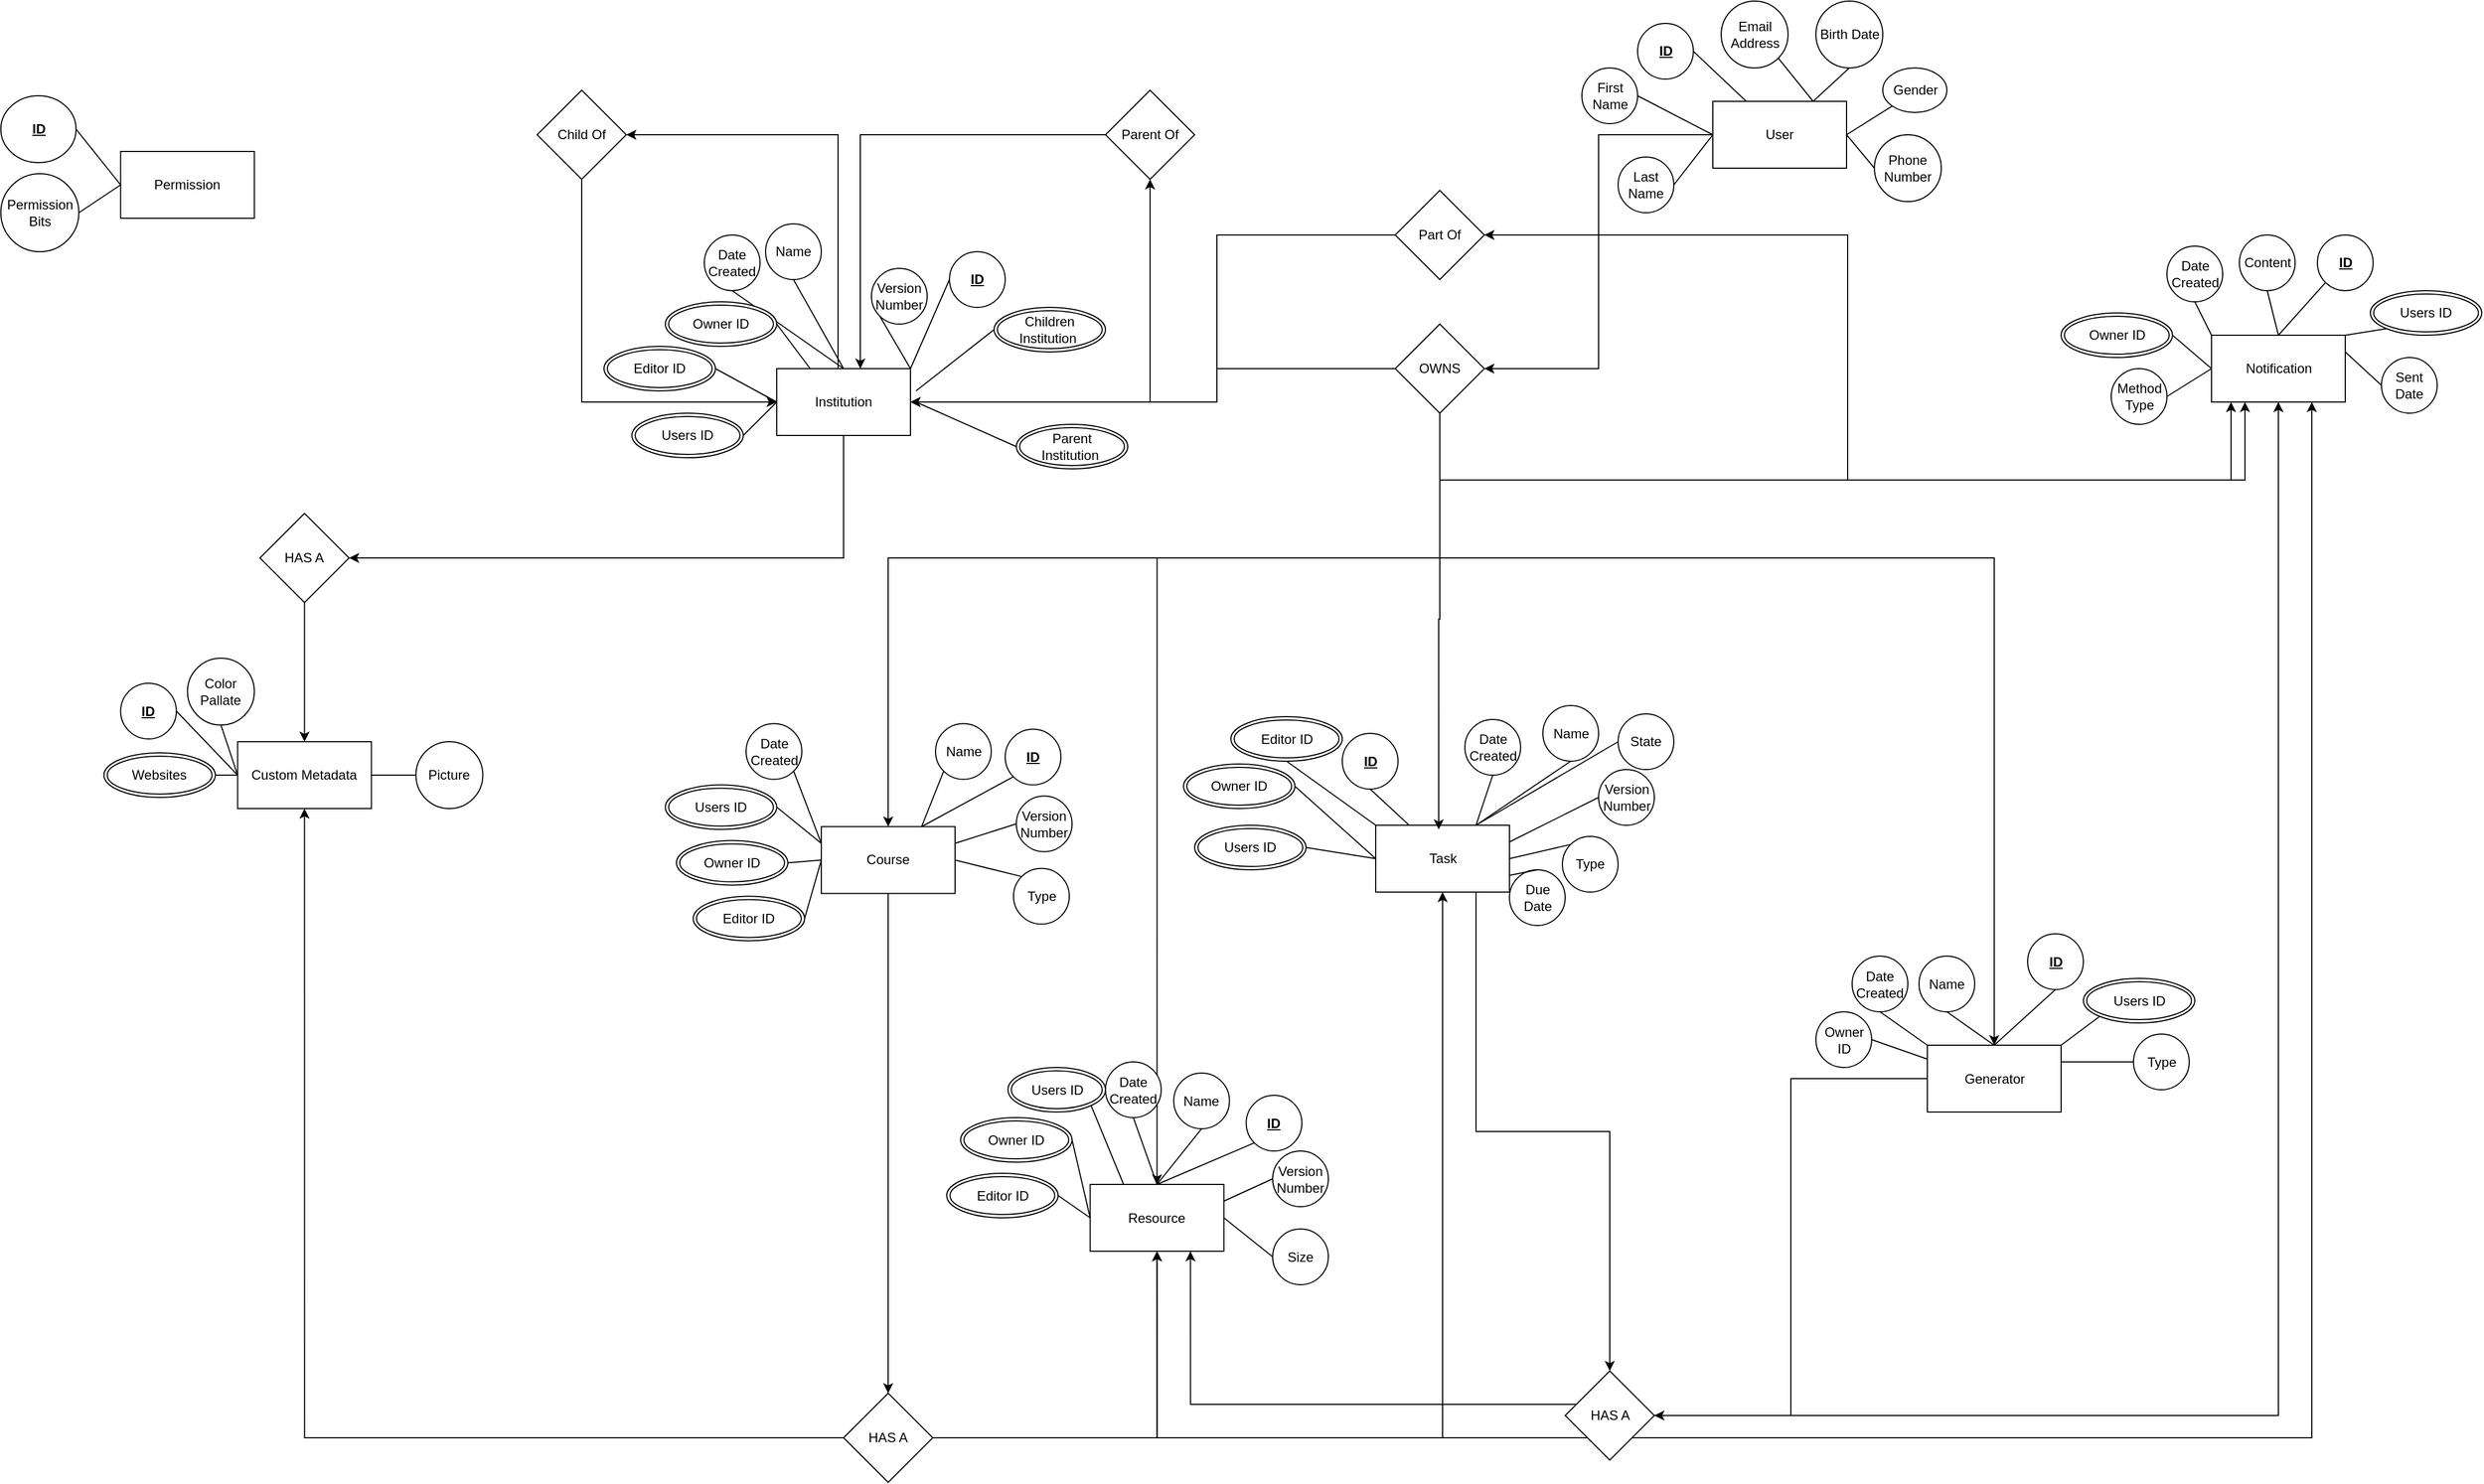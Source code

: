 <mxfile version="21.2.2" type="github">
  <diagram id="R2lEEEUBdFMjLlhIrx00" name="EduCare ER Diagram">
    <mxGraphModel dx="2388" dy="3496" grid="1" gridSize="10" guides="1" tooltips="1" connect="1" arrows="1" fold="1" page="1" pageScale="1" pageWidth="850" pageHeight="1100" math="0" shadow="0" extFonts="Permanent Marker^https://fonts.googleapis.com/css?family=Permanent+Marker">
      <root>
        <mxCell id="0" />
        <mxCell id="1" parent="0" />
        <mxCell id="rSawy4DsWAiongRTV620-64" style="edgeStyle=orthogonalEdgeStyle;rounded=0;orthogonalLoop=1;jettySize=auto;html=1;entryX=0.5;entryY=0;entryDx=0;entryDy=0;" edge="1" parent="1" source="qAD9C6_yxENJScpzOMfn-3" target="rSawy4DsWAiongRTV620-58">
          <mxGeometry relative="1" as="geometry" />
        </mxCell>
        <mxCell id="qAD9C6_yxENJScpzOMfn-3" value="Course" style="rounded=0;whiteSpace=wrap;html=1;" parent="1" vertex="1">
          <mxGeometry x="875" y="-1158.75" width="120" height="60" as="geometry" />
        </mxCell>
        <mxCell id="rSawy4DsWAiongRTV620-70" style="edgeStyle=orthogonalEdgeStyle;rounded=0;orthogonalLoop=1;jettySize=auto;html=1;entryX=0.5;entryY=0;entryDx=0;entryDy=0;exitX=0.75;exitY=1;exitDx=0;exitDy=0;" edge="1" parent="1" source="qAD9C6_yxENJScpzOMfn-4" target="rSawy4DsWAiongRTV620-69">
          <mxGeometry relative="1" as="geometry" />
        </mxCell>
        <mxCell id="qAD9C6_yxENJScpzOMfn-4" value="Task" style="rounded=0;whiteSpace=wrap;html=1;" parent="1" vertex="1">
          <mxGeometry x="1372.5" y="-1160" width="120" height="60" as="geometry" />
        </mxCell>
        <mxCell id="qAD9C6_yxENJScpzOMfn-19" value="Name" style="ellipse;whiteSpace=wrap;html=1;" parent="1" vertex="1">
          <mxGeometry x="977.5" y="-1251.25" width="50" height="50" as="geometry" />
        </mxCell>
        <mxCell id="qAD9C6_yxENJScpzOMfn-20" value="Date Created" style="ellipse;whiteSpace=wrap;html=1;" parent="1" vertex="1">
          <mxGeometry x="807.5" y="-1251.25" width="50" height="50" as="geometry" />
        </mxCell>
        <mxCell id="qAD9C6_yxENJScpzOMfn-21" value="&lt;u&gt;&lt;b&gt;ID&lt;/b&gt;&lt;/u&gt;" style="ellipse;whiteSpace=wrap;html=1;" parent="1" vertex="1">
          <mxGeometry x="1040" y="-1246.25" width="50" height="50" as="geometry" />
        </mxCell>
        <mxCell id="qAD9C6_yxENJScpzOMfn-22" value="Version Number" style="ellipse;whiteSpace=wrap;html=1;" parent="1" vertex="1">
          <mxGeometry x="1050" y="-1186.25" width="50" height="50" as="geometry" />
        </mxCell>
        <mxCell id="qAD9C6_yxENJScpzOMfn-23" value="Type" style="ellipse;whiteSpace=wrap;html=1;" parent="1" vertex="1">
          <mxGeometry x="1047.5" y="-1121.25" width="50" height="50" as="geometry" />
        </mxCell>
        <mxCell id="qAD9C6_yxENJScpzOMfn-24" value="" style="endArrow=none;html=1;rounded=0;exitX=1;exitY=0.5;exitDx=0;exitDy=0;entryX=0;entryY=0.5;entryDx=0;entryDy=0;" parent="1" source="qAD9C6_yxENJScpzOMfn-91" target="qAD9C6_yxENJScpzOMfn-3" edge="1">
          <mxGeometry width="50" height="50" relative="1" as="geometry">
            <mxPoint x="830" y="-1161.25" as="sourcePoint" />
            <mxPoint x="740" y="-1091.25" as="targetPoint" />
          </mxGeometry>
        </mxCell>
        <mxCell id="qAD9C6_yxENJScpzOMfn-25" value="" style="endArrow=none;html=1;rounded=0;exitX=1;exitY=1;exitDx=0;exitDy=0;entryX=0;entryY=0.25;entryDx=0;entryDy=0;" parent="1" source="qAD9C6_yxENJScpzOMfn-20" target="qAD9C6_yxENJScpzOMfn-3" edge="1">
          <mxGeometry width="50" height="50" relative="1" as="geometry">
            <mxPoint x="490" y="-1271.25" as="sourcePoint" />
            <mxPoint x="570" y="-1316.25" as="targetPoint" />
          </mxGeometry>
        </mxCell>
        <mxCell id="qAD9C6_yxENJScpzOMfn-26" value="" style="endArrow=none;html=1;rounded=0;exitX=0;exitY=1;exitDx=0;exitDy=0;entryX=0.75;entryY=0;entryDx=0;entryDy=0;" parent="1" source="qAD9C6_yxENJScpzOMfn-19" target="qAD9C6_yxENJScpzOMfn-3" edge="1">
          <mxGeometry width="50" height="50" relative="1" as="geometry">
            <mxPoint x="855" y="-1176.25" as="sourcePoint" />
            <mxPoint x="890" y="-1146.25" as="targetPoint" />
          </mxGeometry>
        </mxCell>
        <mxCell id="qAD9C6_yxENJScpzOMfn-27" value="" style="endArrow=none;html=1;rounded=0;exitX=0;exitY=1;exitDx=0;exitDy=0;entryX=0.75;entryY=0;entryDx=0;entryDy=0;" parent="1" source="qAD9C6_yxENJScpzOMfn-21" target="qAD9C6_yxENJScpzOMfn-3" edge="1">
          <mxGeometry width="50" height="50" relative="1" as="geometry">
            <mxPoint x="945" y="-1186.25" as="sourcePoint" />
            <mxPoint x="890" y="-1146.25" as="targetPoint" />
          </mxGeometry>
        </mxCell>
        <mxCell id="qAD9C6_yxENJScpzOMfn-28" value="" style="endArrow=none;html=1;rounded=0;exitX=0;exitY=0;exitDx=0;exitDy=0;entryX=1;entryY=0.5;entryDx=0;entryDy=0;" parent="1" source="qAD9C6_yxENJScpzOMfn-23" target="qAD9C6_yxENJScpzOMfn-3" edge="1">
          <mxGeometry width="50" height="50" relative="1" as="geometry">
            <mxPoint x="1035" y="-1186.25" as="sourcePoint" />
            <mxPoint x="950" y="-1146.25" as="targetPoint" />
          </mxGeometry>
        </mxCell>
        <mxCell id="qAD9C6_yxENJScpzOMfn-29" value="" style="endArrow=none;html=1;rounded=0;exitX=0;exitY=0.5;exitDx=0;exitDy=0;entryX=1;entryY=0.25;entryDx=0;entryDy=0;" parent="1" source="qAD9C6_yxENJScpzOMfn-22" target="qAD9C6_yxENJScpzOMfn-3" edge="1">
          <mxGeometry width="50" height="50" relative="1" as="geometry">
            <mxPoint x="1100" y="-1171.25" as="sourcePoint" />
            <mxPoint x="1010" y="-1131.25" as="targetPoint" />
          </mxGeometry>
        </mxCell>
        <mxCell id="qAD9C6_yxENJScpzOMfn-30" value="&lt;b&gt;&lt;u&gt;ID&lt;/u&gt;&lt;/b&gt;" style="ellipse;whiteSpace=wrap;html=1;" parent="1" vertex="1">
          <mxGeometry x="1342.5" y="-1242.5" width="50" height="50" as="geometry" />
        </mxCell>
        <mxCell id="qAD9C6_yxENJScpzOMfn-31" value="" style="endArrow=none;html=1;rounded=0;exitX=0.5;exitY=1;exitDx=0;exitDy=0;entryX=0.25;entryY=0;entryDx=0;entryDy=0;" parent="1" source="qAD9C6_yxENJScpzOMfn-30" target="qAD9C6_yxENJScpzOMfn-4" edge="1">
          <mxGeometry width="50" height="50" relative="1" as="geometry">
            <mxPoint x="1347.5" y="-1240" as="sourcePoint" />
            <mxPoint x="1372.5" y="-1190" as="targetPoint" />
          </mxGeometry>
        </mxCell>
        <mxCell id="qAD9C6_yxENJScpzOMfn-32" value="Name" style="ellipse;whiteSpace=wrap;html=1;" parent="1" vertex="1">
          <mxGeometry x="1522.5" y="-1267.5" width="50" height="50" as="geometry" />
        </mxCell>
        <mxCell id="qAD9C6_yxENJScpzOMfn-33" value="Date Created" style="ellipse;whiteSpace=wrap;html=1;" parent="1" vertex="1">
          <mxGeometry x="1452.5" y="-1255" width="50" height="50" as="geometry" />
        </mxCell>
        <mxCell id="qAD9C6_yxENJScpzOMfn-34" value="Type" style="ellipse;whiteSpace=wrap;html=1;" parent="1" vertex="1">
          <mxGeometry x="1540" y="-1150" width="50" height="50" as="geometry" />
        </mxCell>
        <mxCell id="qAD9C6_yxENJScpzOMfn-35" value="Version Number" style="ellipse;whiteSpace=wrap;html=1;" parent="1" vertex="1">
          <mxGeometry x="1572.5" y="-1210" width="50" height="50" as="geometry" />
        </mxCell>
        <mxCell id="qAD9C6_yxENJScpzOMfn-36" value="Due Date" style="ellipse;whiteSpace=wrap;html=1;" parent="1" vertex="1">
          <mxGeometry x="1492.5" y="-1120" width="50" height="50" as="geometry" />
        </mxCell>
        <mxCell id="qAD9C6_yxENJScpzOMfn-37" value="State" style="ellipse;whiteSpace=wrap;html=1;" parent="1" vertex="1">
          <mxGeometry x="1590" y="-1260" width="50" height="50" as="geometry" />
        </mxCell>
        <mxCell id="qAD9C6_yxENJScpzOMfn-38" value="" style="endArrow=none;html=1;rounded=0;exitX=0.5;exitY=1;exitDx=0;exitDy=0;entryX=0.75;entryY=0;entryDx=0;entryDy=0;" parent="1" source="qAD9C6_yxENJScpzOMfn-33" target="qAD9C6_yxENJScpzOMfn-4" edge="1">
          <mxGeometry width="50" height="50" relative="1" as="geometry">
            <mxPoint x="1397.5" y="-1250" as="sourcePoint" />
            <mxPoint x="1402.5" y="-1190" as="targetPoint" />
          </mxGeometry>
        </mxCell>
        <mxCell id="qAD9C6_yxENJScpzOMfn-39" value="" style="endArrow=none;html=1;rounded=0;exitX=0.5;exitY=1;exitDx=0;exitDy=0;entryX=0.75;entryY=0;entryDx=0;entryDy=0;" parent="1" source="qAD9C6_yxENJScpzOMfn-32" target="qAD9C6_yxENJScpzOMfn-4" edge="1">
          <mxGeometry width="50" height="50" relative="1" as="geometry">
            <mxPoint x="1452.5" y="-1230" as="sourcePoint" />
            <mxPoint x="1432.5" y="-1190" as="targetPoint" />
          </mxGeometry>
        </mxCell>
        <mxCell id="qAD9C6_yxENJScpzOMfn-40" value="" style="endArrow=none;html=1;rounded=0;exitX=0;exitY=0.5;exitDx=0;exitDy=0;entryX=0.75;entryY=0;entryDx=0;entryDy=0;" parent="1" source="qAD9C6_yxENJScpzOMfn-37" target="qAD9C6_yxENJScpzOMfn-4" edge="1">
          <mxGeometry width="50" height="50" relative="1" as="geometry">
            <mxPoint x="1517.5" y="-1230" as="sourcePoint" />
            <mxPoint x="1432.5" y="-1190" as="targetPoint" />
          </mxGeometry>
        </mxCell>
        <mxCell id="qAD9C6_yxENJScpzOMfn-41" value="" style="endArrow=none;html=1;rounded=0;exitX=0;exitY=0.5;exitDx=0;exitDy=0;entryX=1;entryY=0.25;entryDx=0;entryDy=0;" parent="1" source="qAD9C6_yxENJScpzOMfn-35" target="qAD9C6_yxENJScpzOMfn-4" edge="1">
          <mxGeometry width="50" height="50" relative="1" as="geometry">
            <mxPoint x="1552.5" y="-1225" as="sourcePoint" />
            <mxPoint x="1462.5" y="-1190" as="targetPoint" />
          </mxGeometry>
        </mxCell>
        <mxCell id="qAD9C6_yxENJScpzOMfn-42" value="" style="endArrow=none;html=1;rounded=0;exitX=0;exitY=0;exitDx=0;exitDy=0;entryX=1;entryY=0.5;entryDx=0;entryDy=0;" parent="1" source="qAD9C6_yxENJScpzOMfn-34" target="qAD9C6_yxENJScpzOMfn-4" edge="1">
          <mxGeometry width="50" height="50" relative="1" as="geometry">
            <mxPoint x="1582.5" y="-1165" as="sourcePoint" />
            <mxPoint x="1492.5" y="-1175" as="targetPoint" />
          </mxGeometry>
        </mxCell>
        <mxCell id="qAD9C6_yxENJScpzOMfn-43" value="" style="endArrow=none;html=1;rounded=0;exitX=0.5;exitY=0;exitDx=0;exitDy=0;entryX=1;entryY=0.75;entryDx=0;entryDy=0;" parent="1" source="qAD9C6_yxENJScpzOMfn-36" target="qAD9C6_yxENJScpzOMfn-4" edge="1">
          <mxGeometry width="50" height="50" relative="1" as="geometry">
            <mxPoint x="1529.5" y="-1143" as="sourcePoint" />
            <mxPoint x="1492.5" y="-1160" as="targetPoint" />
          </mxGeometry>
        </mxCell>
        <mxCell id="rSawy4DsWAiongRTV620-5" style="edgeStyle=orthogonalEdgeStyle;rounded=0;orthogonalLoop=1;jettySize=auto;html=1;entryX=1;entryY=0.5;entryDx=0;entryDy=0;exitX=0.5;exitY=1;exitDx=0;exitDy=0;" edge="1" parent="1" source="qAD9C6_yxENJScpzOMfn-44" target="rSawy4DsWAiongRTV620-1">
          <mxGeometry relative="1" as="geometry">
            <Array as="points">
              <mxPoint x="895" y="-1400" />
            </Array>
          </mxGeometry>
        </mxCell>
        <mxCell id="rSawy4DsWAiongRTV620-28" style="edgeStyle=orthogonalEdgeStyle;rounded=0;orthogonalLoop=1;jettySize=auto;html=1;entryX=1;entryY=0.5;entryDx=0;entryDy=0;" edge="1" parent="1" source="qAD9C6_yxENJScpzOMfn-44" target="rSawy4DsWAiongRTV620-27">
          <mxGeometry relative="1" as="geometry">
            <Array as="points">
              <mxPoint x="890" y="-1780" />
            </Array>
          </mxGeometry>
        </mxCell>
        <mxCell id="rSawy4DsWAiongRTV620-66" style="edgeStyle=orthogonalEdgeStyle;rounded=0;orthogonalLoop=1;jettySize=auto;html=1;entryX=0.5;entryY=1;entryDx=0;entryDy=0;" edge="1" parent="1" source="qAD9C6_yxENJScpzOMfn-44" target="rSawy4DsWAiongRTV620-24">
          <mxGeometry relative="1" as="geometry" />
        </mxCell>
        <mxCell id="qAD9C6_yxENJScpzOMfn-44" value="Institution" style="rounded=0;whiteSpace=wrap;html=1;" parent="1" vertex="1">
          <mxGeometry x="835" y="-1570" width="120" height="60" as="geometry" />
        </mxCell>
        <mxCell id="qAD9C6_yxENJScpzOMfn-45" value="Name" style="ellipse;whiteSpace=wrap;html=1;" parent="1" vertex="1">
          <mxGeometry x="825" y="-1700" width="50" height="50" as="geometry" />
        </mxCell>
        <mxCell id="qAD9C6_yxENJScpzOMfn-46" value="Date Created" style="ellipse;whiteSpace=wrap;html=1;" parent="1" vertex="1">
          <mxGeometry x="770" y="-1690" width="50" height="50" as="geometry" />
        </mxCell>
        <mxCell id="qAD9C6_yxENJScpzOMfn-47" value="&lt;u&gt;&lt;b&gt;ID&lt;/b&gt;&lt;/u&gt;" style="ellipse;whiteSpace=wrap;html=1;" parent="1" vertex="1">
          <mxGeometry x="990" y="-1675" width="50" height="50" as="geometry" />
        </mxCell>
        <mxCell id="qAD9C6_yxENJScpzOMfn-48" value="Version Number" style="ellipse;whiteSpace=wrap;html=1;" parent="1" vertex="1">
          <mxGeometry x="920" y="-1660" width="50" height="50" as="geometry" />
        </mxCell>
        <mxCell id="qAD9C6_yxENJScpzOMfn-49" value="" style="endArrow=none;html=1;rounded=0;exitX=0.5;exitY=1;exitDx=0;exitDy=0;entryX=0.5;entryY=0;entryDx=0;entryDy=0;" parent="1" source="qAD9C6_yxENJScpzOMfn-46" target="qAD9C6_yxENJScpzOMfn-44" edge="1">
          <mxGeometry width="50" height="50" relative="1" as="geometry">
            <mxPoint x="427.5" y="-1695" as="sourcePoint" />
            <mxPoint x="507.5" y="-1740" as="targetPoint" />
          </mxGeometry>
        </mxCell>
        <mxCell id="qAD9C6_yxENJScpzOMfn-50" value="" style="endArrow=none;html=1;rounded=0;exitX=0.5;exitY=1;exitDx=0;exitDy=0;entryX=0.5;entryY=0;entryDx=0;entryDy=0;" parent="1" source="qAD9C6_yxENJScpzOMfn-45" target="qAD9C6_yxENJScpzOMfn-44" edge="1">
          <mxGeometry width="50" height="50" relative="1" as="geometry">
            <mxPoint x="792.5" y="-1600" as="sourcePoint" />
            <mxPoint x="827.5" y="-1570" as="targetPoint" />
          </mxGeometry>
        </mxCell>
        <mxCell id="qAD9C6_yxENJScpzOMfn-51" value="" style="endArrow=none;html=1;rounded=0;exitX=0;exitY=0.5;exitDx=0;exitDy=0;entryX=1;entryY=0;entryDx=0;entryDy=0;" parent="1" source="qAD9C6_yxENJScpzOMfn-47" target="qAD9C6_yxENJScpzOMfn-44" edge="1">
          <mxGeometry width="50" height="50" relative="1" as="geometry">
            <mxPoint x="882.5" y="-1610" as="sourcePoint" />
            <mxPoint x="827.5" y="-1570" as="targetPoint" />
          </mxGeometry>
        </mxCell>
        <mxCell id="qAD9C6_yxENJScpzOMfn-52" value="" style="endArrow=none;html=1;rounded=0;exitX=0;exitY=1;exitDx=0;exitDy=0;entryX=1;entryY=0;entryDx=0;entryDy=0;" parent="1" source="qAD9C6_yxENJScpzOMfn-48" target="qAD9C6_yxENJScpzOMfn-44" edge="1">
          <mxGeometry width="50" height="50" relative="1" as="geometry">
            <mxPoint x="1037.5" y="-1595" as="sourcePoint" />
            <mxPoint x="947.5" y="-1555" as="targetPoint" />
          </mxGeometry>
        </mxCell>
        <mxCell id="qAD9C6_yxENJScpzOMfn-64" value="Notification" style="rounded=0;whiteSpace=wrap;html=1;" parent="1" vertex="1">
          <mxGeometry x="2122.5" y="-1600" width="120" height="60" as="geometry" />
        </mxCell>
        <mxCell id="qAD9C6_yxENJScpzOMfn-65" value="Content" style="ellipse;whiteSpace=wrap;html=1;" parent="1" vertex="1">
          <mxGeometry x="2147.5" y="-1690" width="50" height="50" as="geometry" />
        </mxCell>
        <mxCell id="qAD9C6_yxENJScpzOMfn-66" value="Date Created" style="ellipse;whiteSpace=wrap;html=1;" parent="1" vertex="1">
          <mxGeometry x="2082.5" y="-1680" width="50" height="50" as="geometry" />
        </mxCell>
        <mxCell id="qAD9C6_yxENJScpzOMfn-67" value="&lt;b&gt;&lt;u&gt;ID&lt;/u&gt;&lt;/b&gt;" style="ellipse;whiteSpace=wrap;html=1;" parent="1" vertex="1">
          <mxGeometry x="2217.5" y="-1690" width="50" height="50" as="geometry" />
        </mxCell>
        <mxCell id="qAD9C6_yxENJScpzOMfn-68" value="Sent Date" style="ellipse;whiteSpace=wrap;html=1;" parent="1" vertex="1">
          <mxGeometry x="2275" y="-1580" width="50" height="50" as="geometry" />
        </mxCell>
        <mxCell id="qAD9C6_yxENJScpzOMfn-69" value="Method Type" style="ellipse;whiteSpace=wrap;html=1;" parent="1" vertex="1">
          <mxGeometry x="2032.5" y="-1570" width="50" height="50" as="geometry" />
        </mxCell>
        <mxCell id="qAD9C6_yxENJScpzOMfn-70" value="" style="endArrow=none;html=1;rounded=0;exitX=0.5;exitY=1;exitDx=0;exitDy=0;entryX=0;entryY=0;entryDx=0;entryDy=0;" parent="1" source="qAD9C6_yxENJScpzOMfn-66" target="qAD9C6_yxENJScpzOMfn-64" edge="1">
          <mxGeometry width="50" height="50" relative="1" as="geometry">
            <mxPoint x="1732.5" y="-1715" as="sourcePoint" />
            <mxPoint x="1812.5" y="-1760" as="targetPoint" />
          </mxGeometry>
        </mxCell>
        <mxCell id="qAD9C6_yxENJScpzOMfn-71" value="" style="endArrow=none;html=1;rounded=0;exitX=0.5;exitY=1;exitDx=0;exitDy=0;entryX=0.5;entryY=0;entryDx=0;entryDy=0;" parent="1" source="qAD9C6_yxENJScpzOMfn-65" target="qAD9C6_yxENJScpzOMfn-64" edge="1">
          <mxGeometry width="50" height="50" relative="1" as="geometry">
            <mxPoint x="2097.5" y="-1620" as="sourcePoint" />
            <mxPoint x="2132.5" y="-1590" as="targetPoint" />
          </mxGeometry>
        </mxCell>
        <mxCell id="qAD9C6_yxENJScpzOMfn-72" value="" style="endArrow=none;html=1;rounded=0;exitX=0;exitY=1;exitDx=0;exitDy=0;entryX=0.5;entryY=0;entryDx=0;entryDy=0;" parent="1" source="qAD9C6_yxENJScpzOMfn-67" target="qAD9C6_yxENJScpzOMfn-64" edge="1">
          <mxGeometry width="50" height="50" relative="1" as="geometry">
            <mxPoint x="2187.5" y="-1630" as="sourcePoint" />
            <mxPoint x="2132.5" y="-1590" as="targetPoint" />
          </mxGeometry>
        </mxCell>
        <mxCell id="qAD9C6_yxENJScpzOMfn-73" value="" style="endArrow=none;html=1;rounded=0;exitX=0;exitY=0.5;exitDx=0;exitDy=0;entryX=1;entryY=0.25;entryDx=0;entryDy=0;" parent="1" source="qAD9C6_yxENJScpzOMfn-68" target="qAD9C6_yxENJScpzOMfn-64" edge="1">
          <mxGeometry width="50" height="50" relative="1" as="geometry">
            <mxPoint x="2342.5" y="-1615" as="sourcePoint" />
            <mxPoint x="2252.5" y="-1575" as="targetPoint" />
          </mxGeometry>
        </mxCell>
        <mxCell id="qAD9C6_yxENJScpzOMfn-74" value="" style="endArrow=none;html=1;rounded=0;exitX=0;exitY=0.5;exitDx=0;exitDy=0;entryX=1;entryY=0.5;entryDx=0;entryDy=0;" parent="1" source="qAD9C6_yxENJScpzOMfn-64" target="qAD9C6_yxENJScpzOMfn-69" edge="1">
          <mxGeometry width="50" height="50" relative="1" as="geometry">
            <mxPoint x="2342.5" y="-1555" as="sourcePoint" />
            <mxPoint x="2252.5" y="-1575" as="targetPoint" />
          </mxGeometry>
        </mxCell>
        <mxCell id="qAD9C6_yxENJScpzOMfn-75" value="Permission" style="rounded=0;whiteSpace=wrap;html=1;" parent="1" vertex="1">
          <mxGeometry x="246.25" y="-1765" width="120" height="60" as="geometry" />
        </mxCell>
        <mxCell id="qAD9C6_yxENJScpzOMfn-76" value="&lt;b&gt;&lt;u&gt;ID&lt;/u&gt;&lt;/b&gt;" style="ellipse;whiteSpace=wrap;html=1;" parent="1" vertex="1">
          <mxGeometry x="138.75" y="-1815" width="67.5" height="60" as="geometry" />
        </mxCell>
        <mxCell id="qAD9C6_yxENJScpzOMfn-77" value="Permission Bits" style="ellipse;whiteSpace=wrap;html=1;" parent="1" vertex="1">
          <mxGeometry x="138.75" y="-1745" width="70" height="70" as="geometry" />
        </mxCell>
        <mxCell id="qAD9C6_yxENJScpzOMfn-78" value="" style="endArrow=none;html=1;rounded=0;exitX=1;exitY=0.5;exitDx=0;exitDy=0;entryX=0;entryY=0.5;entryDx=0;entryDy=0;" parent="1" source="qAD9C6_yxENJScpzOMfn-76" target="qAD9C6_yxENJScpzOMfn-75" edge="1">
          <mxGeometry width="50" height="50" relative="1" as="geometry">
            <mxPoint x="6.25" y="-1715" as="sourcePoint" />
            <mxPoint x="116.25" y="-1710" as="targetPoint" />
          </mxGeometry>
        </mxCell>
        <mxCell id="qAD9C6_yxENJScpzOMfn-79" value="" style="endArrow=none;html=1;rounded=0;exitX=0;exitY=0.5;exitDx=0;exitDy=0;entryX=1;entryY=0.5;entryDx=0;entryDy=0;" parent="1" source="qAD9C6_yxENJScpzOMfn-75" target="qAD9C6_yxENJScpzOMfn-77" edge="1">
          <mxGeometry width="50" height="50" relative="1" as="geometry">
            <mxPoint x="476.25" y="-1730" as="sourcePoint" />
            <mxPoint x="386.25" y="-1750" as="targetPoint" />
          </mxGeometry>
        </mxCell>
        <mxCell id="qAD9C6_yxENJScpzOMfn-91" value="Owner ID" style="ellipse;shape=doubleEllipse;margin=3;whiteSpace=wrap;html=1;align=center;" parent="1" vertex="1">
          <mxGeometry x="745" y="-1146.25" width="100" height="40" as="geometry" />
        </mxCell>
        <mxCell id="qAD9C6_yxENJScpzOMfn-92" value="" style="endArrow=none;html=1;rounded=0;exitX=1;exitY=0.5;exitDx=0;exitDy=0;entryX=0;entryY=0.5;entryDx=0;entryDy=0;" parent="1" source="qAD9C6_yxENJScpzOMfn-93" target="qAD9C6_yxENJScpzOMfn-4" edge="1">
          <mxGeometry width="50" height="50" relative="1" as="geometry">
            <mxPoint x="1292.5" y="-1210" as="sourcePoint" />
            <mxPoint x="1383" y="-1450" as="targetPoint" />
          </mxGeometry>
        </mxCell>
        <mxCell id="qAD9C6_yxENJScpzOMfn-93" value="Owner ID" style="ellipse;shape=doubleEllipse;margin=3;whiteSpace=wrap;html=1;align=center;" parent="1" vertex="1">
          <mxGeometry x="1200" y="-1215" width="100" height="40" as="geometry" />
        </mxCell>
        <mxCell id="qAD9C6_yxENJScpzOMfn-94" value="Owner ID" style="ellipse;shape=doubleEllipse;margin=3;whiteSpace=wrap;html=1;align=center;" parent="1" vertex="1">
          <mxGeometry x="735" y="-1630" width="100" height="40" as="geometry" />
        </mxCell>
        <mxCell id="qAD9C6_yxENJScpzOMfn-95" value="" style="endArrow=none;html=1;rounded=0;exitX=1;exitY=0.5;exitDx=0;exitDy=0;entryX=0.25;entryY=0;entryDx=0;entryDy=0;" parent="1" source="qAD9C6_yxENJScpzOMfn-94" target="qAD9C6_yxENJScpzOMfn-44" edge="1">
          <mxGeometry width="50" height="50" relative="1" as="geometry">
            <mxPoint x="817.5" y="-1865" as="sourcePoint" />
            <mxPoint x="797.5" y="-1585" as="targetPoint" />
          </mxGeometry>
        </mxCell>
        <mxCell id="qAD9C6_yxENJScpzOMfn-98" value="Owner ID" style="ellipse;shape=doubleEllipse;margin=3;whiteSpace=wrap;html=1;align=center;" parent="1" vertex="1">
          <mxGeometry x="1987.5" y="-1620" width="100" height="40" as="geometry" />
        </mxCell>
        <mxCell id="qAD9C6_yxENJScpzOMfn-99" value="" style="endArrow=none;html=1;rounded=0;exitX=1;exitY=0.5;exitDx=0;exitDy=0;entryX=0;entryY=0.5;entryDx=0;entryDy=0;" parent="1" source="qAD9C6_yxENJScpzOMfn-98" target="qAD9C6_yxENJScpzOMfn-64" edge="1">
          <mxGeometry width="50" height="50" relative="1" as="geometry">
            <mxPoint x="1917" y="-2025" as="sourcePoint" />
            <mxPoint x="2035" y="-1620" as="targetPoint" />
          </mxGeometry>
        </mxCell>
        <mxCell id="qAD9C6_yxENJScpzOMfn-100" value="Editor ID" style="ellipse;shape=doubleEllipse;margin=3;whiteSpace=wrap;html=1;align=center;" parent="1" vertex="1">
          <mxGeometry x="760" y="-1096.25" width="100" height="40" as="geometry" />
        </mxCell>
        <mxCell id="qAD9C6_yxENJScpzOMfn-101" value="" style="endArrow=none;html=1;rounded=0;exitX=1;exitY=0.5;exitDx=0;exitDy=0;entryX=0;entryY=0.5;entryDx=0;entryDy=0;" parent="1" source="qAD9C6_yxENJScpzOMfn-100" target="qAD9C6_yxENJScpzOMfn-3" edge="1">
          <mxGeometry width="50" height="50" relative="1" as="geometry">
            <mxPoint x="840" y="-1151.25" as="sourcePoint" />
            <mxPoint x="890.5" y="-1116.25" as="targetPoint" />
          </mxGeometry>
        </mxCell>
        <mxCell id="qAD9C6_yxENJScpzOMfn-102" value="Editor ID" style="ellipse;shape=doubleEllipse;margin=3;whiteSpace=wrap;html=1;align=center;" parent="1" vertex="1">
          <mxGeometry x="1242.5" y="-1257.5" width="100" height="40" as="geometry" />
        </mxCell>
        <mxCell id="qAD9C6_yxENJScpzOMfn-103" value="" style="endArrow=none;html=1;rounded=0;exitX=0.5;exitY=1;exitDx=0;exitDy=0;entryX=0;entryY=0;entryDx=0;entryDy=0;" parent="1" source="qAD9C6_yxENJScpzOMfn-102" target="qAD9C6_yxENJScpzOMfn-4" edge="1">
          <mxGeometry width="50" height="50" relative="1" as="geometry">
            <mxPoint x="1357.5" y="-1312.5" as="sourcePoint" />
            <mxPoint x="1390" y="-1172.5" as="targetPoint" />
          </mxGeometry>
        </mxCell>
        <mxCell id="qAD9C6_yxENJScpzOMfn-104" value="Editor ID" style="ellipse;shape=doubleEllipse;margin=3;whiteSpace=wrap;html=1;align=center;" parent="1" vertex="1">
          <mxGeometry x="680" y="-1590" width="100" height="40" as="geometry" />
        </mxCell>
        <mxCell id="qAD9C6_yxENJScpzOMfn-105" value="" style="endArrow=none;html=1;rounded=0;exitX=1;exitY=0.5;exitDx=0;exitDy=0;entryX=0;entryY=0.5;entryDx=0;entryDy=0;" parent="1" source="qAD9C6_yxENJScpzOMfn-104" target="qAD9C6_yxENJScpzOMfn-44" edge="1">
          <mxGeometry width="50" height="50" relative="1" as="geometry">
            <mxPoint x="709.5" y="-1742.5" as="sourcePoint" />
            <mxPoint x="715" y="-1630" as="targetPoint" />
          </mxGeometry>
        </mxCell>
        <mxCell id="qAD9C6_yxENJScpzOMfn-108" value="Users ID" style="ellipse;shape=doubleEllipse;margin=3;whiteSpace=wrap;html=1;align=center;" parent="1" vertex="1">
          <mxGeometry x="735" y="-1196.25" width="100" height="40" as="geometry" />
        </mxCell>
        <mxCell id="qAD9C6_yxENJScpzOMfn-109" value="" style="endArrow=none;html=1;rounded=0;exitX=1;exitY=0.5;exitDx=0;exitDy=0;entryX=0;entryY=0.25;entryDx=0;entryDy=0;" parent="1" source="qAD9C6_yxENJScpzOMfn-108" target="qAD9C6_yxENJScpzOMfn-3" edge="1">
          <mxGeometry width="50" height="50" relative="1" as="geometry">
            <mxPoint x="855.5" y="-1116.25" as="sourcePoint" />
            <mxPoint x="890.5" y="-1116.25" as="targetPoint" />
          </mxGeometry>
        </mxCell>
        <mxCell id="qAD9C6_yxENJScpzOMfn-110" value="Users ID" style="ellipse;shape=doubleEllipse;margin=3;whiteSpace=wrap;html=1;align=center;" parent="1" vertex="1">
          <mxGeometry x="1210" y="-1160" width="100" height="40" as="geometry" />
        </mxCell>
        <mxCell id="qAD9C6_yxENJScpzOMfn-111" value="" style="endArrow=none;html=1;rounded=0;exitX=1;exitY=0.5;exitDx=0;exitDy=0;entryX=0;entryY=0.5;entryDx=0;entryDy=0;" parent="1" source="qAD9C6_yxENJScpzOMfn-110" target="qAD9C6_yxENJScpzOMfn-4" edge="1">
          <mxGeometry width="50" height="50" relative="1" as="geometry">
            <mxPoint x="1743" y="-1240" as="sourcePoint" />
            <mxPoint x="1768" y="-1265" as="targetPoint" />
          </mxGeometry>
        </mxCell>
        <mxCell id="qAD9C6_yxENJScpzOMfn-112" value="Users ID" style="ellipse;shape=doubleEllipse;margin=3;whiteSpace=wrap;html=1;align=center;" parent="1" vertex="1">
          <mxGeometry x="705" y="-1530" width="100" height="40" as="geometry" />
        </mxCell>
        <mxCell id="qAD9C6_yxENJScpzOMfn-113" value="" style="endArrow=none;html=1;rounded=0;exitX=1;exitY=0.5;exitDx=0;exitDy=0;entryX=0;entryY=0.5;entryDx=0;entryDy=0;" parent="1" source="qAD9C6_yxENJScpzOMfn-112" target="qAD9C6_yxENJScpzOMfn-44" edge="1">
          <mxGeometry width="50" height="50" relative="1" as="geometry">
            <mxPoint x="1244" y="-1560" as="sourcePoint" />
            <mxPoint x="864" y="-1490" as="targetPoint" />
          </mxGeometry>
        </mxCell>
        <mxCell id="qAD9C6_yxENJScpzOMfn-116" value="Users ID" style="ellipse;shape=doubleEllipse;margin=3;whiteSpace=wrap;html=1;align=center;" parent="1" vertex="1">
          <mxGeometry x="2265" y="-1640" width="100" height="40" as="geometry" />
        </mxCell>
        <mxCell id="qAD9C6_yxENJScpzOMfn-117" value="" style="endArrow=none;html=1;rounded=0;exitX=0;exitY=1;exitDx=0;exitDy=0;entryX=1;entryY=0;entryDx=0;entryDy=0;" parent="1" source="qAD9C6_yxENJScpzOMfn-116" target="qAD9C6_yxENJScpzOMfn-64" edge="1">
          <mxGeometry width="50" height="50" relative="1" as="geometry">
            <mxPoint x="2751.5" y="-1740" as="sourcePoint" />
            <mxPoint x="2410.5" y="-1620" as="targetPoint" />
          </mxGeometry>
        </mxCell>
        <mxCell id="qAD9C6_yxENJScpzOMfn-120" value="Parent Institution&amp;nbsp;" style="ellipse;shape=doubleEllipse;margin=3;whiteSpace=wrap;html=1;align=center;" parent="1" vertex="1">
          <mxGeometry x="1050" y="-1520" width="100" height="40" as="geometry" />
        </mxCell>
        <mxCell id="qAD9C6_yxENJScpzOMfn-121" value="" style="endArrow=none;html=1;rounded=0;exitX=0;exitY=0.5;exitDx=0;exitDy=0;" parent="1" source="qAD9C6_yxENJScpzOMfn-120" edge="1">
          <mxGeometry width="50" height="50" relative="1" as="geometry">
            <mxPoint x="1090" y="-1510" as="sourcePoint" />
            <mxPoint x="960" y="-1540" as="targetPoint" />
          </mxGeometry>
        </mxCell>
        <mxCell id="qAD9C6_yxENJScpzOMfn-122" value="Children Institution&amp;nbsp;" style="ellipse;shape=doubleEllipse;margin=3;whiteSpace=wrap;html=1;align=center;" parent="1" vertex="1">
          <mxGeometry x="1030" y="-1625" width="100" height="40" as="geometry" />
        </mxCell>
        <mxCell id="qAD9C6_yxENJScpzOMfn-123" value="" style="endArrow=none;html=1;rounded=0;exitX=0;exitY=0.5;exitDx=0;exitDy=0;" parent="1" source="qAD9C6_yxENJScpzOMfn-122" edge="1">
          <mxGeometry width="50" height="50" relative="1" as="geometry">
            <mxPoint x="822.5" y="-1470" as="sourcePoint" />
            <mxPoint x="960" y="-1550" as="targetPoint" />
          </mxGeometry>
        </mxCell>
        <mxCell id="qAD9C6_yxENJScpzOMfn-124" value="Custom Metadata" style="rounded=0;whiteSpace=wrap;html=1;" parent="1" vertex="1">
          <mxGeometry x="351.25" y="-1235" width="120" height="60" as="geometry" />
        </mxCell>
        <mxCell id="qAD9C6_yxENJScpzOMfn-125" value="&lt;b&gt;&lt;u&gt;ID&lt;/u&gt;&lt;/b&gt;" style="ellipse;whiteSpace=wrap;html=1;" parent="1" vertex="1">
          <mxGeometry x="246.25" y="-1287.5" width="50" height="50" as="geometry" />
        </mxCell>
        <mxCell id="qAD9C6_yxENJScpzOMfn-126" value="Color Pallate" style="ellipse;whiteSpace=wrap;html=1;" parent="1" vertex="1">
          <mxGeometry x="306.25" y="-1310" width="60" height="60" as="geometry" />
        </mxCell>
        <mxCell id="qAD9C6_yxENJScpzOMfn-127" value="Picture" style="ellipse;whiteSpace=wrap;html=1;" parent="1" vertex="1">
          <mxGeometry x="511.25" y="-1235" width="60" height="60" as="geometry" />
        </mxCell>
        <mxCell id="qAD9C6_yxENJScpzOMfn-128" value="" style="endArrow=none;html=1;rounded=0;entryX=0;entryY=0.5;entryDx=0;entryDy=0;exitX=0.5;exitY=1;exitDx=0;exitDy=0;" parent="1" source="qAD9C6_yxENJScpzOMfn-126" target="qAD9C6_yxENJScpzOMfn-124" edge="1">
          <mxGeometry width="50" height="50" relative="1" as="geometry">
            <mxPoint x="391.25" y="-1005" as="sourcePoint" />
            <mxPoint x="441.25" y="-1055" as="targetPoint" />
          </mxGeometry>
        </mxCell>
        <mxCell id="qAD9C6_yxENJScpzOMfn-129" value="" style="endArrow=none;html=1;rounded=0;entryX=0;entryY=0.5;entryDx=0;entryDy=0;exitX=1;exitY=0.5;exitDx=0;exitDy=0;" parent="1" source="qAD9C6_yxENJScpzOMfn-125" target="qAD9C6_yxENJScpzOMfn-124" edge="1">
          <mxGeometry width="50" height="50" relative="1" as="geometry">
            <mxPoint x="271.25" y="-1215" as="sourcePoint" />
            <mxPoint x="361.25" y="-1195" as="targetPoint" />
          </mxGeometry>
        </mxCell>
        <mxCell id="qAD9C6_yxENJScpzOMfn-130" value="" style="endArrow=none;html=1;rounded=0;exitX=1;exitY=0.5;exitDx=0;exitDy=0;entryX=0;entryY=0.5;entryDx=0;entryDy=0;" parent="1" source="qAD9C6_yxENJScpzOMfn-132" target="qAD9C6_yxENJScpzOMfn-124" edge="1">
          <mxGeometry width="50" height="50" relative="1" as="geometry">
            <mxPoint x="286.25" y="-1220" as="sourcePoint" />
            <mxPoint x="331.25" y="-1155" as="targetPoint" />
          </mxGeometry>
        </mxCell>
        <mxCell id="qAD9C6_yxENJScpzOMfn-131" value="" style="endArrow=none;html=1;rounded=0;entryX=1;entryY=0.5;entryDx=0;entryDy=0;exitX=0;exitY=0.5;exitDx=0;exitDy=0;" parent="1" source="qAD9C6_yxENJScpzOMfn-127" target="qAD9C6_yxENJScpzOMfn-124" edge="1">
          <mxGeometry width="50" height="50" relative="1" as="geometry">
            <mxPoint x="356.25" y="-1145" as="sourcePoint" />
            <mxPoint x="476.25" y="-1080" as="targetPoint" />
          </mxGeometry>
        </mxCell>
        <mxCell id="qAD9C6_yxENJScpzOMfn-132" value="Websites" style="ellipse;shape=doubleEllipse;margin=3;whiteSpace=wrap;html=1;align=center;" parent="1" vertex="1">
          <mxGeometry x="231.25" y="-1225" width="100" height="40" as="geometry" />
        </mxCell>
        <mxCell id="rSawy4DsWAiongRTV620-2" style="edgeStyle=orthogonalEdgeStyle;rounded=0;orthogonalLoop=1;jettySize=auto;html=1;entryX=0.5;entryY=0;entryDx=0;entryDy=0;" edge="1" parent="1" source="rSawy4DsWAiongRTV620-1" target="qAD9C6_yxENJScpzOMfn-124">
          <mxGeometry relative="1" as="geometry" />
        </mxCell>
        <mxCell id="rSawy4DsWAiongRTV620-1" value="HAS A" style="rhombus;whiteSpace=wrap;html=1;rounded=0;" vertex="1" parent="1">
          <mxGeometry x="371.25" y="-1440" width="80" height="80" as="geometry" />
        </mxCell>
        <mxCell id="rSawy4DsWAiongRTV620-23" style="edgeStyle=orthogonalEdgeStyle;rounded=0;orthogonalLoop=1;jettySize=auto;html=1;entryX=1;entryY=0.5;entryDx=0;entryDy=0;" edge="1" parent="1" source="rSawy4DsWAiongRTV620-6" target="rSawy4DsWAiongRTV620-21">
          <mxGeometry relative="1" as="geometry" />
        </mxCell>
        <mxCell id="rSawy4DsWAiongRTV620-33" style="edgeStyle=orthogonalEdgeStyle;rounded=0;orthogonalLoop=1;jettySize=auto;html=1;entryX=1;entryY=0.5;entryDx=0;entryDy=0;" edge="1" parent="1" source="rSawy4DsWAiongRTV620-6" target="rSawy4DsWAiongRTV620-30">
          <mxGeometry relative="1" as="geometry" />
        </mxCell>
        <mxCell id="rSawy4DsWAiongRTV620-6" value="User" style="rounded=0;whiteSpace=wrap;html=1;" vertex="1" parent="1">
          <mxGeometry x="1675" y="-1810" width="120" height="60" as="geometry" />
        </mxCell>
        <mxCell id="rSawy4DsWAiongRTV620-7" value="&lt;b&gt;&lt;u&gt;ID&lt;/u&gt;&lt;/b&gt;" style="ellipse;whiteSpace=wrap;html=1;" vertex="1" parent="1">
          <mxGeometry x="1607.5" y="-1880" width="50" height="50" as="geometry" />
        </mxCell>
        <mxCell id="rSawy4DsWAiongRTV620-8" value="First Name" style="ellipse;whiteSpace=wrap;html=1;" vertex="1" parent="1">
          <mxGeometry x="1557.5" y="-1840" width="50" height="50" as="geometry" />
        </mxCell>
        <mxCell id="rSawy4DsWAiongRTV620-9" value="Last Name" style="ellipse;whiteSpace=wrap;html=1;" vertex="1" parent="1">
          <mxGeometry x="1590" y="-1760" width="50" height="50" as="geometry" />
        </mxCell>
        <mxCell id="rSawy4DsWAiongRTV620-10" value="Email Address" style="ellipse;whiteSpace=wrap;html=1;" vertex="1" parent="1">
          <mxGeometry x="1682.5" y="-1900" width="60" height="60" as="geometry" />
        </mxCell>
        <mxCell id="rSawy4DsWAiongRTV620-11" value="Phone Number" style="ellipse;whiteSpace=wrap;html=1;" vertex="1" parent="1">
          <mxGeometry x="1820" y="-1780" width="60" height="60" as="geometry" />
        </mxCell>
        <mxCell id="rSawy4DsWAiongRTV620-12" value="Birth Date" style="ellipse;whiteSpace=wrap;html=1;" vertex="1" parent="1">
          <mxGeometry x="1767.5" y="-1900" width="60" height="60" as="geometry" />
        </mxCell>
        <mxCell id="rSawy4DsWAiongRTV620-13" value="Gender" style="ellipse;whiteSpace=wrap;html=1;" vertex="1" parent="1">
          <mxGeometry x="1827.5" y="-1840" width="57.5" height="40" as="geometry" />
        </mxCell>
        <mxCell id="rSawy4DsWAiongRTV620-14" value="" style="endArrow=none;html=1;rounded=0;entryX=0.75;entryY=0;entryDx=0;entryDy=0;exitX=1;exitY=1;exitDx=0;exitDy=0;" edge="1" parent="1" source="rSawy4DsWAiongRTV620-10" target="rSawy4DsWAiongRTV620-6">
          <mxGeometry width="50" height="50" relative="1" as="geometry">
            <mxPoint x="1715" y="-1580" as="sourcePoint" />
            <mxPoint x="1765" y="-1630" as="targetPoint" />
          </mxGeometry>
        </mxCell>
        <mxCell id="rSawy4DsWAiongRTV620-15" value="" style="endArrow=none;html=1;rounded=0;entryX=0.25;entryY=0;entryDx=0;entryDy=0;exitX=1;exitY=0.5;exitDx=0;exitDy=0;" edge="1" parent="1" source="rSawy4DsWAiongRTV620-7" target="rSawy4DsWAiongRTV620-6">
          <mxGeometry width="50" height="50" relative="1" as="geometry">
            <mxPoint x="1595" y="-1790" as="sourcePoint" />
            <mxPoint x="1685" y="-1770" as="targetPoint" />
          </mxGeometry>
        </mxCell>
        <mxCell id="rSawy4DsWAiongRTV620-16" value="" style="endArrow=none;html=1;rounded=0;exitX=1;exitY=0.5;exitDx=0;exitDy=0;entryX=0;entryY=0.5;entryDx=0;entryDy=0;" edge="1" parent="1" source="rSawy4DsWAiongRTV620-8" target="rSawy4DsWAiongRTV620-6">
          <mxGeometry width="50" height="50" relative="1" as="geometry">
            <mxPoint x="1555" y="-1750" as="sourcePoint" />
            <mxPoint x="1655" y="-1730" as="targetPoint" />
          </mxGeometry>
        </mxCell>
        <mxCell id="rSawy4DsWAiongRTV620-17" value="" style="endArrow=none;html=1;rounded=0;exitX=1;exitY=0.5;exitDx=0;exitDy=0;entryX=0;entryY=0.5;entryDx=0;entryDy=0;" edge="1" parent="1" source="rSawy4DsWAiongRTV620-9" target="rSawy4DsWAiongRTV620-6">
          <mxGeometry width="50" height="50" relative="1" as="geometry">
            <mxPoint x="1535" y="-1795" as="sourcePoint" />
            <mxPoint x="1645" y="-1700" as="targetPoint" />
          </mxGeometry>
        </mxCell>
        <mxCell id="rSawy4DsWAiongRTV620-18" value="" style="endArrow=none;html=1;rounded=0;entryX=0.75;entryY=0;entryDx=0;entryDy=0;exitX=0.5;exitY=1;exitDx=0;exitDy=0;" edge="1" parent="1" source="rSawy4DsWAiongRTV620-12" target="rSawy4DsWAiongRTV620-6">
          <mxGeometry width="50" height="50" relative="1" as="geometry">
            <mxPoint x="1680" y="-1720" as="sourcePoint" />
            <mxPoint x="1800" y="-1655" as="targetPoint" />
          </mxGeometry>
        </mxCell>
        <mxCell id="rSawy4DsWAiongRTV620-19" value="" style="endArrow=none;html=1;rounded=0;entryX=1;entryY=0.5;entryDx=0;entryDy=0;exitX=0;exitY=1;exitDx=0;exitDy=0;" edge="1" parent="1" source="rSawy4DsWAiongRTV620-13" target="rSawy4DsWAiongRTV620-6">
          <mxGeometry width="50" height="50" relative="1" as="geometry">
            <mxPoint x="1735" y="-1840" as="sourcePoint" />
            <mxPoint x="1745" y="-1800" as="targetPoint" />
          </mxGeometry>
        </mxCell>
        <mxCell id="rSawy4DsWAiongRTV620-20" value="" style="endArrow=none;html=1;rounded=0;entryX=1;entryY=0.5;entryDx=0;entryDy=0;exitX=0;exitY=0.5;exitDx=0;exitDy=0;" edge="1" parent="1" source="rSawy4DsWAiongRTV620-11" target="rSawy4DsWAiongRTV620-6">
          <mxGeometry width="50" height="50" relative="1" as="geometry">
            <mxPoint x="1845" y="-1825" as="sourcePoint" />
            <mxPoint x="1745" y="-1800" as="targetPoint" />
          </mxGeometry>
        </mxCell>
        <mxCell id="rSawy4DsWAiongRTV620-22" style="edgeStyle=orthogonalEdgeStyle;rounded=0;orthogonalLoop=1;jettySize=auto;html=1;entryX=1;entryY=0.5;entryDx=0;entryDy=0;" edge="1" parent="1" source="rSawy4DsWAiongRTV620-21" target="qAD9C6_yxENJScpzOMfn-44">
          <mxGeometry relative="1" as="geometry">
            <Array as="points">
              <mxPoint x="1230" y="-1570" />
              <mxPoint x="1230" y="-1540" />
            </Array>
          </mxGeometry>
        </mxCell>
        <mxCell id="rSawy4DsWAiongRTV620-39" style="edgeStyle=orthogonalEdgeStyle;rounded=0;orthogonalLoop=1;jettySize=auto;html=1;entryX=0.471;entryY=0.063;entryDx=0;entryDy=0;entryPerimeter=0;" edge="1" parent="1" source="rSawy4DsWAiongRTV620-21" target="qAD9C6_yxENJScpzOMfn-4">
          <mxGeometry relative="1" as="geometry" />
        </mxCell>
        <mxCell id="rSawy4DsWAiongRTV620-57" style="edgeStyle=orthogonalEdgeStyle;rounded=0;orthogonalLoop=1;jettySize=auto;html=1;entryX=0.5;entryY=0;entryDx=0;entryDy=0;" edge="1" parent="1" source="rSawy4DsWAiongRTV620-21" target="rSawy4DsWAiongRTV620-40">
          <mxGeometry relative="1" as="geometry">
            <Array as="points">
              <mxPoint x="1430" y="-1400" />
              <mxPoint x="1176" y="-1400" />
            </Array>
          </mxGeometry>
        </mxCell>
        <mxCell id="rSawy4DsWAiongRTV620-63" style="edgeStyle=orthogonalEdgeStyle;rounded=0;orthogonalLoop=1;jettySize=auto;html=1;entryX=0.5;entryY=0;entryDx=0;entryDy=0;" edge="1" parent="1" source="rSawy4DsWAiongRTV620-21" target="qAD9C6_yxENJScpzOMfn-3">
          <mxGeometry relative="1" as="geometry">
            <Array as="points">
              <mxPoint x="1430" y="-1400" />
              <mxPoint x="935" y="-1400" />
            </Array>
          </mxGeometry>
        </mxCell>
        <mxCell id="rSawy4DsWAiongRTV620-89" style="edgeStyle=orthogonalEdgeStyle;rounded=0;orthogonalLoop=1;jettySize=auto;html=1;entryX=0.5;entryY=0;entryDx=0;entryDy=0;" edge="1" parent="1" source="rSawy4DsWAiongRTV620-21" target="rSawy4DsWAiongRTV620-74">
          <mxGeometry relative="1" as="geometry">
            <Array as="points">
              <mxPoint x="1430" y="-1400" />
              <mxPoint x="1928" y="-1400" />
            </Array>
          </mxGeometry>
        </mxCell>
        <mxCell id="rSawy4DsWAiongRTV620-90" style="edgeStyle=orthogonalEdgeStyle;rounded=0;orthogonalLoop=1;jettySize=auto;html=1;" edge="1" parent="1" source="rSawy4DsWAiongRTV620-21">
          <mxGeometry relative="1" as="geometry">
            <mxPoint x="2140" y="-1540" as="targetPoint" />
            <Array as="points">
              <mxPoint x="1430" y="-1470" />
              <mxPoint x="2140" y="-1470" />
              <mxPoint x="2140" y="-1540" />
            </Array>
          </mxGeometry>
        </mxCell>
        <mxCell id="rSawy4DsWAiongRTV620-21" value="OWNS" style="rhombus;whiteSpace=wrap;html=1;rounded=0;" vertex="1" parent="1">
          <mxGeometry x="1390" y="-1610" width="80" height="80" as="geometry" />
        </mxCell>
        <mxCell id="rSawy4DsWAiongRTV620-25" style="edgeStyle=orthogonalEdgeStyle;rounded=0;orthogonalLoop=1;jettySize=auto;html=1;entryX=0.625;entryY=0;entryDx=0;entryDy=0;entryPerimeter=0;" edge="1" parent="1" source="rSawy4DsWAiongRTV620-24" target="qAD9C6_yxENJScpzOMfn-44">
          <mxGeometry relative="1" as="geometry" />
        </mxCell>
        <mxCell id="rSawy4DsWAiongRTV620-24" value="Parent Of" style="rhombus;whiteSpace=wrap;html=1;rounded=0;" vertex="1" parent="1">
          <mxGeometry x="1130" y="-1820" width="80" height="80" as="geometry" />
        </mxCell>
        <mxCell id="rSawy4DsWAiongRTV620-29" style="edgeStyle=orthogonalEdgeStyle;rounded=0;orthogonalLoop=1;jettySize=auto;html=1;entryX=0;entryY=0.5;entryDx=0;entryDy=0;" edge="1" parent="1" source="rSawy4DsWAiongRTV620-27" target="qAD9C6_yxENJScpzOMfn-44">
          <mxGeometry relative="1" as="geometry">
            <Array as="points">
              <mxPoint x="660" y="-1540" />
            </Array>
          </mxGeometry>
        </mxCell>
        <mxCell id="rSawy4DsWAiongRTV620-27" value="Child Of" style="rhombus;whiteSpace=wrap;html=1;rounded=0;" vertex="1" parent="1">
          <mxGeometry x="620" y="-1820" width="80" height="80" as="geometry" />
        </mxCell>
        <mxCell id="rSawy4DsWAiongRTV620-34" style="edgeStyle=orthogonalEdgeStyle;rounded=0;orthogonalLoop=1;jettySize=auto;html=1;entryX=1;entryY=0.5;entryDx=0;entryDy=0;" edge="1" parent="1" source="rSawy4DsWAiongRTV620-30" target="qAD9C6_yxENJScpzOMfn-44">
          <mxGeometry relative="1" as="geometry">
            <Array as="points">
              <mxPoint x="1230" y="-1690" />
              <mxPoint x="1230" y="-1540" />
            </Array>
          </mxGeometry>
        </mxCell>
        <mxCell id="rSawy4DsWAiongRTV620-93" style="edgeStyle=orthogonalEdgeStyle;rounded=0;orthogonalLoop=1;jettySize=auto;html=1;entryX=0.25;entryY=1;entryDx=0;entryDy=0;" edge="1" parent="1" source="rSawy4DsWAiongRTV620-30" target="qAD9C6_yxENJScpzOMfn-64">
          <mxGeometry relative="1" as="geometry">
            <Array as="points">
              <mxPoint x="1796" y="-1690" />
              <mxPoint x="1796" y="-1470" />
              <mxPoint x="2153" y="-1470" />
            </Array>
          </mxGeometry>
        </mxCell>
        <mxCell id="rSawy4DsWAiongRTV620-30" value="Part Of" style="rhombus;whiteSpace=wrap;html=1;rounded=0;" vertex="1" parent="1">
          <mxGeometry x="1390" y="-1730" width="80" height="80" as="geometry" />
        </mxCell>
        <mxCell id="rSawy4DsWAiongRTV620-40" value="Resource" style="rounded=0;whiteSpace=wrap;html=1;" vertex="1" parent="1">
          <mxGeometry x="1116.25" y="-837.5" width="120" height="60" as="geometry" />
        </mxCell>
        <mxCell id="rSawy4DsWAiongRTV620-41" value="Name" style="ellipse;whiteSpace=wrap;html=1;" vertex="1" parent="1">
          <mxGeometry x="1191.25" y="-937.5" width="50" height="50" as="geometry" />
        </mxCell>
        <mxCell id="rSawy4DsWAiongRTV620-42" value="Date Created" style="ellipse;whiteSpace=wrap;html=1;" vertex="1" parent="1">
          <mxGeometry x="1130" y="-947.5" width="50" height="50" as="geometry" />
        </mxCell>
        <mxCell id="rSawy4DsWAiongRTV620-43" value="&lt;b&gt;&lt;u&gt;ID&lt;/u&gt;&lt;/b&gt;" style="ellipse;whiteSpace=wrap;html=1;" vertex="1" parent="1">
          <mxGeometry x="1256.25" y="-917.5" width="50" height="50" as="geometry" />
        </mxCell>
        <mxCell id="rSawy4DsWAiongRTV620-44" value="Version Number" style="ellipse;whiteSpace=wrap;html=1;" vertex="1" parent="1">
          <mxGeometry x="1280" y="-867.5" width="50" height="50" as="geometry" />
        </mxCell>
        <mxCell id="rSawy4DsWAiongRTV620-45" value="Size" style="ellipse;whiteSpace=wrap;html=1;" vertex="1" parent="1">
          <mxGeometry x="1280" y="-797.5" width="50" height="50" as="geometry" />
        </mxCell>
        <mxCell id="rSawy4DsWAiongRTV620-46" value="" style="endArrow=none;html=1;rounded=0;exitX=0.5;exitY=1;exitDx=0;exitDy=0;entryX=0.5;entryY=0;entryDx=0;entryDy=0;" edge="1" parent="1" source="rSawy4DsWAiongRTV620-42" target="rSawy4DsWAiongRTV620-40">
          <mxGeometry width="50" height="50" relative="1" as="geometry">
            <mxPoint x="740" y="-972.5" as="sourcePoint" />
            <mxPoint x="820" y="-1017.5" as="targetPoint" />
          </mxGeometry>
        </mxCell>
        <mxCell id="rSawy4DsWAiongRTV620-47" value="" style="endArrow=none;html=1;rounded=0;exitX=0.5;exitY=1;exitDx=0;exitDy=0;entryX=0.5;entryY=0;entryDx=0;entryDy=0;" edge="1" parent="1" source="rSawy4DsWAiongRTV620-41" target="rSawy4DsWAiongRTV620-40">
          <mxGeometry width="50" height="50" relative="1" as="geometry">
            <mxPoint x="1105" y="-877.5" as="sourcePoint" />
            <mxPoint x="1140" y="-847.5" as="targetPoint" />
          </mxGeometry>
        </mxCell>
        <mxCell id="rSawy4DsWAiongRTV620-48" value="" style="endArrow=none;html=1;rounded=0;exitX=0;exitY=1;exitDx=0;exitDy=0;entryX=0.5;entryY=0;entryDx=0;entryDy=0;" edge="1" parent="1" source="rSawy4DsWAiongRTV620-43" target="rSawy4DsWAiongRTV620-40">
          <mxGeometry width="50" height="50" relative="1" as="geometry">
            <mxPoint x="1195" y="-887.5" as="sourcePoint" />
            <mxPoint x="1140" y="-847.5" as="targetPoint" />
          </mxGeometry>
        </mxCell>
        <mxCell id="rSawy4DsWAiongRTV620-49" value="" style="endArrow=none;html=1;rounded=0;exitX=0;exitY=0.5;exitDx=0;exitDy=0;entryX=1;entryY=0.5;entryDx=0;entryDy=0;" edge="1" parent="1" source="rSawy4DsWAiongRTV620-45" target="rSawy4DsWAiongRTV620-40">
          <mxGeometry width="50" height="50" relative="1" as="geometry">
            <mxPoint x="1285" y="-887.5" as="sourcePoint" />
            <mxPoint x="1200" y="-847.5" as="targetPoint" />
          </mxGeometry>
        </mxCell>
        <mxCell id="rSawy4DsWAiongRTV620-50" value="" style="endArrow=none;html=1;rounded=0;exitX=0;exitY=0.5;exitDx=0;exitDy=0;entryX=1;entryY=0.25;entryDx=0;entryDy=0;" edge="1" parent="1" source="rSawy4DsWAiongRTV620-44" target="rSawy4DsWAiongRTV620-40">
          <mxGeometry width="50" height="50" relative="1" as="geometry">
            <mxPoint x="1350" y="-872.5" as="sourcePoint" />
            <mxPoint x="1260" y="-832.5" as="targetPoint" />
          </mxGeometry>
        </mxCell>
        <mxCell id="rSawy4DsWAiongRTV620-51" value="Owner ID" style="ellipse;shape=doubleEllipse;margin=3;whiteSpace=wrap;html=1;align=center;" vertex="1" parent="1">
          <mxGeometry x="1000" y="-897.5" width="100" height="40" as="geometry" />
        </mxCell>
        <mxCell id="rSawy4DsWAiongRTV620-52" value="" style="endArrow=none;html=1;rounded=0;exitX=1;exitY=0.5;exitDx=0;exitDy=0;entryX=0;entryY=0.5;entryDx=0;entryDy=0;" edge="1" parent="1" source="rSawy4DsWAiongRTV620-51" target="rSawy4DsWAiongRTV620-40">
          <mxGeometry width="50" height="50" relative="1" as="geometry">
            <mxPoint x="1012.5" y="-1232.5" as="sourcePoint" />
            <mxPoint x="1032.5" y="-922.5" as="targetPoint" />
          </mxGeometry>
        </mxCell>
        <mxCell id="rSawy4DsWAiongRTV620-53" value="Editor ID" style="ellipse;shape=doubleEllipse;margin=3;whiteSpace=wrap;html=1;align=center;" vertex="1" parent="1">
          <mxGeometry x="987.5" y="-847.5" width="100" height="40" as="geometry" />
        </mxCell>
        <mxCell id="rSawy4DsWAiongRTV620-54" value="" style="endArrow=none;html=1;rounded=0;exitX=1;exitY=0.5;exitDx=0;exitDy=0;entryX=0;entryY=0.5;entryDx=0;entryDy=0;" edge="1" parent="1" source="rSawy4DsWAiongRTV620-53" target="rSawy4DsWAiongRTV620-40">
          <mxGeometry width="50" height="50" relative="1" as="geometry">
            <mxPoint x="907" y="-1130" as="sourcePoint" />
            <mxPoint x="1035" y="-927.5" as="targetPoint" />
          </mxGeometry>
        </mxCell>
        <mxCell id="rSawy4DsWAiongRTV620-55" value="Users ID" style="ellipse;shape=doubleEllipse;margin=3;whiteSpace=wrap;html=1;align=center;" vertex="1" parent="1">
          <mxGeometry x="1042.5" y="-942.5" width="87.5" height="40" as="geometry" />
        </mxCell>
        <mxCell id="rSawy4DsWAiongRTV620-56" value="" style="endArrow=none;html=1;rounded=0;exitX=1;exitY=1;exitDx=0;exitDy=0;entryX=0.25;entryY=0;entryDx=0;entryDy=0;" edge="1" parent="1" source="rSawy4DsWAiongRTV620-55" target="rSawy4DsWAiongRTV620-40">
          <mxGeometry width="50" height="50" relative="1" as="geometry">
            <mxPoint x="1471.5" y="-977.5" as="sourcePoint" />
            <mxPoint x="1065" y="-957.5" as="targetPoint" />
          </mxGeometry>
        </mxCell>
        <mxCell id="rSawy4DsWAiongRTV620-61" style="edgeStyle=orthogonalEdgeStyle;rounded=0;orthogonalLoop=1;jettySize=auto;html=1;entryX=0.5;entryY=1;entryDx=0;entryDy=0;" edge="1" parent="1" source="rSawy4DsWAiongRTV620-58" target="qAD9C6_yxENJScpzOMfn-4">
          <mxGeometry relative="1" as="geometry" />
        </mxCell>
        <mxCell id="rSawy4DsWAiongRTV620-62" style="edgeStyle=orthogonalEdgeStyle;rounded=0;orthogonalLoop=1;jettySize=auto;html=1;entryX=0.5;entryY=1;entryDx=0;entryDy=0;" edge="1" parent="1" source="rSawy4DsWAiongRTV620-58" target="qAD9C6_yxENJScpzOMfn-124">
          <mxGeometry relative="1" as="geometry" />
        </mxCell>
        <mxCell id="rSawy4DsWAiongRTV620-65" style="edgeStyle=orthogonalEdgeStyle;rounded=0;orthogonalLoop=1;jettySize=auto;html=1;entryX=0.5;entryY=1;entryDx=0;entryDy=0;" edge="1" parent="1" source="rSawy4DsWAiongRTV620-58" target="rSawy4DsWAiongRTV620-40">
          <mxGeometry relative="1" as="geometry" />
        </mxCell>
        <mxCell id="rSawy4DsWAiongRTV620-92" style="edgeStyle=orthogonalEdgeStyle;rounded=0;orthogonalLoop=1;jettySize=auto;html=1;exitX=1;exitY=0.5;exitDx=0;exitDy=0;entryX=0.75;entryY=1;entryDx=0;entryDy=0;" edge="1" parent="1" source="rSawy4DsWAiongRTV620-58" target="qAD9C6_yxENJScpzOMfn-64">
          <mxGeometry relative="1" as="geometry" />
        </mxCell>
        <mxCell id="rSawy4DsWAiongRTV620-58" value="HAS A" style="rhombus;whiteSpace=wrap;html=1;rounded=0;" vertex="1" parent="1">
          <mxGeometry x="895" y="-650" width="80" height="80" as="geometry" />
        </mxCell>
        <mxCell id="rSawy4DsWAiongRTV620-73" style="edgeStyle=orthogonalEdgeStyle;rounded=0;orthogonalLoop=1;jettySize=auto;html=1;entryX=0.5;entryY=1;entryDx=0;entryDy=0;" edge="1" parent="1" source="rSawy4DsWAiongRTV620-69" target="rSawy4DsWAiongRTV620-40">
          <mxGeometry relative="1" as="geometry">
            <Array as="points">
              <mxPoint x="1176" y="-610" />
            </Array>
          </mxGeometry>
        </mxCell>
        <mxCell id="rSawy4DsWAiongRTV620-88" style="edgeStyle=orthogonalEdgeStyle;rounded=0;orthogonalLoop=1;jettySize=auto;html=1;entryX=0.75;entryY=1;entryDx=0;entryDy=0;" edge="1" parent="1" source="rSawy4DsWAiongRTV620-69" target="rSawy4DsWAiongRTV620-40">
          <mxGeometry relative="1" as="geometry">
            <Array as="points">
              <mxPoint x="1206" y="-640" />
            </Array>
          </mxGeometry>
        </mxCell>
        <mxCell id="rSawy4DsWAiongRTV620-91" style="edgeStyle=orthogonalEdgeStyle;rounded=0;orthogonalLoop=1;jettySize=auto;html=1;entryX=0.5;entryY=1;entryDx=0;entryDy=0;" edge="1" parent="1" source="rSawy4DsWAiongRTV620-69" target="qAD9C6_yxENJScpzOMfn-64">
          <mxGeometry relative="1" as="geometry" />
        </mxCell>
        <mxCell id="rSawy4DsWAiongRTV620-69" value="HAS A" style="rhombus;whiteSpace=wrap;html=1;rounded=0;" vertex="1" parent="1">
          <mxGeometry x="1542.5" y="-670" width="80" height="80" as="geometry" />
        </mxCell>
        <mxCell id="rSawy4DsWAiongRTV620-87" style="edgeStyle=orthogonalEdgeStyle;rounded=0;orthogonalLoop=1;jettySize=auto;html=1;entryX=1;entryY=0.5;entryDx=0;entryDy=0;" edge="1" parent="1" source="rSawy4DsWAiongRTV620-74" target="rSawy4DsWAiongRTV620-69">
          <mxGeometry relative="1" as="geometry" />
        </mxCell>
        <mxCell id="rSawy4DsWAiongRTV620-74" value="Generator" style="rounded=0;whiteSpace=wrap;html=1;" vertex="1" parent="1">
          <mxGeometry x="1867.5" y="-962.5" width="120" height="60" as="geometry" />
        </mxCell>
        <mxCell id="rSawy4DsWAiongRTV620-75" value="Name" style="ellipse;whiteSpace=wrap;html=1;" vertex="1" parent="1">
          <mxGeometry x="1860" y="-1042.5" width="50" height="50" as="geometry" />
        </mxCell>
        <mxCell id="rSawy4DsWAiongRTV620-76" value="Date Created" style="ellipse;whiteSpace=wrap;html=1;" vertex="1" parent="1">
          <mxGeometry x="1800" y="-1042.5" width="50" height="50" as="geometry" />
        </mxCell>
        <mxCell id="rSawy4DsWAiongRTV620-77" value="&lt;b&gt;&lt;u&gt;ID&lt;/u&gt;&lt;/b&gt;" style="ellipse;whiteSpace=wrap;html=1;" vertex="1" parent="1">
          <mxGeometry x="1957.5" y="-1062.5" width="50" height="50" as="geometry" />
        </mxCell>
        <mxCell id="rSawy4DsWAiongRTV620-78" value="Type" style="ellipse;whiteSpace=wrap;html=1;" vertex="1" parent="1">
          <mxGeometry x="2052.5" y="-972.5" width="50" height="50" as="geometry" />
        </mxCell>
        <mxCell id="rSawy4DsWAiongRTV620-79" value="Owner ID" style="ellipse;whiteSpace=wrap;html=1;" vertex="1" parent="1">
          <mxGeometry x="1767.5" y="-992.5" width="50" height="50" as="geometry" />
        </mxCell>
        <mxCell id="rSawy4DsWAiongRTV620-80" value="" style="endArrow=none;html=1;rounded=0;exitX=1;exitY=0.5;exitDx=0;exitDy=0;entryX=0;entryY=0.5;entryDx=0;entryDy=0;" edge="1" parent="1" source="rSawy4DsWAiongRTV620-79">
          <mxGeometry width="50" height="50" relative="1" as="geometry">
            <mxPoint x="1817.5" y="-985" as="sourcePoint" />
            <mxPoint x="1867.5" y="-950" as="targetPoint" />
          </mxGeometry>
        </mxCell>
        <mxCell id="rSawy4DsWAiongRTV620-81" value="" style="endArrow=none;html=1;rounded=0;exitX=0.5;exitY=1;exitDx=0;exitDy=0;entryX=0;entryY=0;entryDx=0;entryDy=0;" edge="1" parent="1" source="rSawy4DsWAiongRTV620-76" target="rSawy4DsWAiongRTV620-74">
          <mxGeometry width="50" height="50" relative="1" as="geometry">
            <mxPoint x="1477.5" y="-1077.5" as="sourcePoint" />
            <mxPoint x="1557.5" y="-1122.5" as="targetPoint" />
          </mxGeometry>
        </mxCell>
        <mxCell id="rSawy4DsWAiongRTV620-82" value="" style="endArrow=none;html=1;rounded=0;exitX=0.5;exitY=1;exitDx=0;exitDy=0;entryX=0.5;entryY=0;entryDx=0;entryDy=0;" edge="1" parent="1" source="rSawy4DsWAiongRTV620-75" target="rSawy4DsWAiongRTV620-74">
          <mxGeometry width="50" height="50" relative="1" as="geometry">
            <mxPoint x="1842.5" y="-982.5" as="sourcePoint" />
            <mxPoint x="1877.5" y="-952.5" as="targetPoint" />
          </mxGeometry>
        </mxCell>
        <mxCell id="rSawy4DsWAiongRTV620-83" value="" style="endArrow=none;html=1;rounded=0;exitX=0.5;exitY=1;exitDx=0;exitDy=0;entryX=0.5;entryY=0;entryDx=0;entryDy=0;" edge="1" parent="1" source="rSawy4DsWAiongRTV620-77" target="rSawy4DsWAiongRTV620-74">
          <mxGeometry width="50" height="50" relative="1" as="geometry">
            <mxPoint x="1932.5" y="-992.5" as="sourcePoint" />
            <mxPoint x="1877.5" y="-952.5" as="targetPoint" />
          </mxGeometry>
        </mxCell>
        <mxCell id="rSawy4DsWAiongRTV620-84" value="" style="endArrow=none;html=1;rounded=0;exitX=0;exitY=0.5;exitDx=0;exitDy=0;entryX=1;entryY=0.25;entryDx=0;entryDy=0;" edge="1" parent="1" source="rSawy4DsWAiongRTV620-78" target="rSawy4DsWAiongRTV620-74">
          <mxGeometry width="50" height="50" relative="1" as="geometry">
            <mxPoint x="2087.5" y="-977.5" as="sourcePoint" />
            <mxPoint x="1997.5" y="-937.5" as="targetPoint" />
          </mxGeometry>
        </mxCell>
        <mxCell id="rSawy4DsWAiongRTV620-85" value="Users ID" style="ellipse;shape=doubleEllipse;margin=3;whiteSpace=wrap;html=1;align=center;" vertex="1" parent="1">
          <mxGeometry x="2007.5" y="-1022.5" width="100" height="40" as="geometry" />
        </mxCell>
        <mxCell id="rSawy4DsWAiongRTV620-86" value="" style="endArrow=none;html=1;rounded=0;exitX=0;exitY=1;exitDx=0;exitDy=0;entryX=1;entryY=0;entryDx=0;entryDy=0;" edge="1" parent="1" source="rSawy4DsWAiongRTV620-85" target="rSawy4DsWAiongRTV620-74">
          <mxGeometry width="50" height="50" relative="1" as="geometry">
            <mxPoint x="2489" y="-1237.5" as="sourcePoint" />
            <mxPoint x="1980" y="-1097.5" as="targetPoint" />
          </mxGeometry>
        </mxCell>
      </root>
    </mxGraphModel>
  </diagram>
</mxfile>
